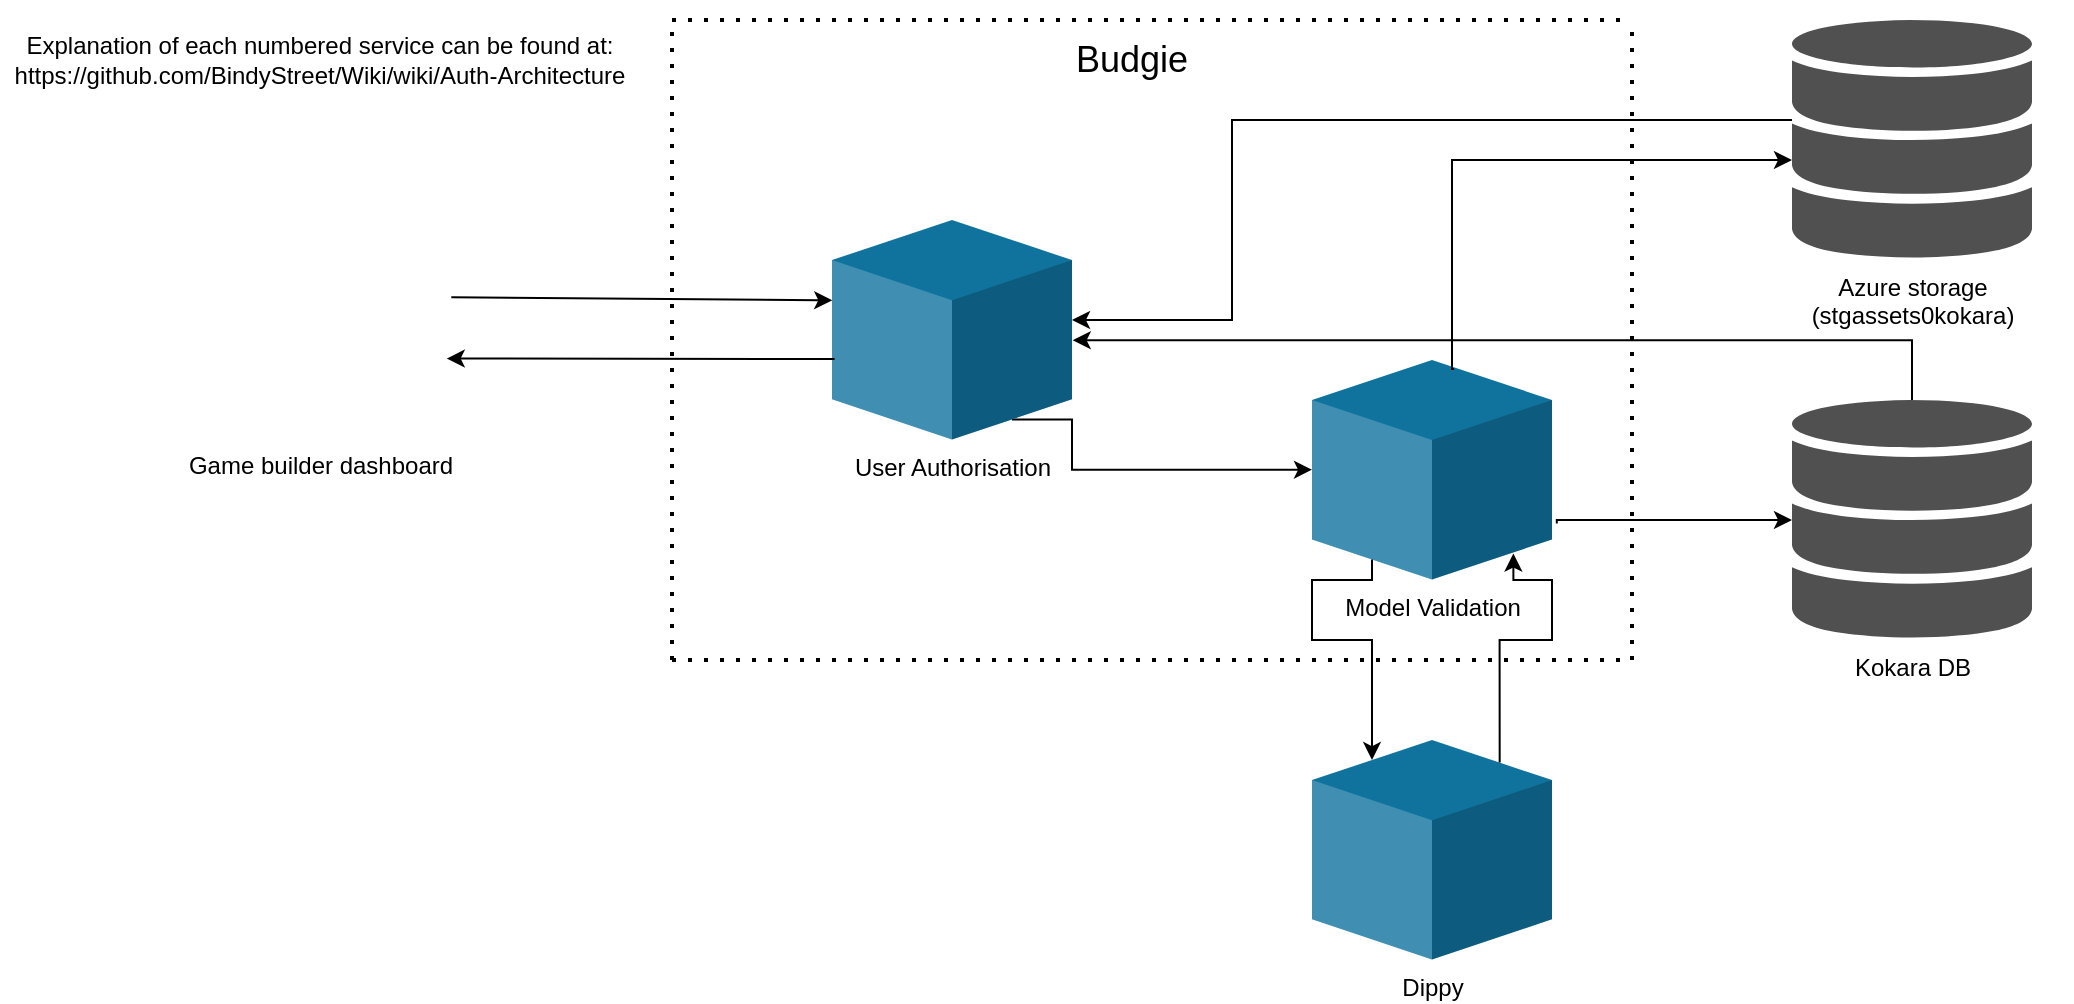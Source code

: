 <mxfile version="13.9.7" type="github">
  <diagram id="JN9SQGumUfse3FGNZzMo" name="Page-1">
    <mxGraphModel dx="1349" dy="663" grid="1" gridSize="10" guides="1" tooltips="1" connect="1" arrows="1" fold="1" page="1" pageScale="1" pageWidth="827" pageHeight="1169" math="0" shadow="0">
      <root>
        <mxCell id="0" />
        <mxCell id="1" parent="0" />
        <mxCell id="XRyb0xycZNulAZf5XCpH-14" value="Kokara DB" style="shadow=0;dashed=0;html=1;strokeColor=none;fillColor=#505050;labelPosition=center;verticalLabelPosition=bottom;verticalAlign=top;outlineConnect=0;align=center;shape=mxgraph.office.databases.database_mini_3;" vertex="1" parent="1">
          <mxGeometry x="1160" y="630" width="120" height="120" as="geometry" />
        </mxCell>
        <mxCell id="XRyb0xycZNulAZf5XCpH-36" value="" style="endArrow=classic;html=1;entryX=0.001;entryY=0.366;entryDx=0;entryDy=0;entryPerimeter=0;exitX=1.013;exitY=0.445;exitDx=0;exitDy=0;exitPerimeter=0;" edge="1" parent="1" target="XRyb0xycZNulAZf5XCpH-17">
          <mxGeometry width="50" height="50" relative="1" as="geometry">
            <mxPoint x="489.664" y="578.67" as="sourcePoint" />
            <mxPoint x="680" y="500" as="targetPoint" />
          </mxGeometry>
        </mxCell>
        <mxCell id="XRyb0xycZNulAZf5XCpH-68" value="" style="group" vertex="1" connectable="0" parent="1">
          <mxGeometry x="600" y="440" width="480" height="320" as="geometry" />
        </mxCell>
        <mxCell id="XRyb0xycZNulAZf5XCpH-31" value="" style="endArrow=none;dashed=1;html=1;dashPattern=1 3;strokeWidth=2;" edge="1" parent="XRyb0xycZNulAZf5XCpH-68">
          <mxGeometry width="36.923" height="45.714" as="geometry">
            <mxPoint y="320" as="sourcePoint" />
            <mxPoint as="targetPoint" />
          </mxGeometry>
        </mxCell>
        <mxCell id="XRyb0xycZNulAZf5XCpH-32" value="" style="endArrow=none;dashed=1;html=1;dashPattern=1 3;strokeWidth=2;" edge="1" parent="XRyb0xycZNulAZf5XCpH-68">
          <mxGeometry width="36.923" height="45.714" as="geometry">
            <mxPoint x="480" y="320" as="sourcePoint" />
            <mxPoint x="480" as="targetPoint" />
          </mxGeometry>
        </mxCell>
        <mxCell id="XRyb0xycZNulAZf5XCpH-33" value="" style="endArrow=none;dashed=1;html=1;dashPattern=1 3;strokeWidth=2;" edge="1" parent="XRyb0xycZNulAZf5XCpH-68">
          <mxGeometry width="36.923" height="45.714" as="geometry">
            <mxPoint as="sourcePoint" />
            <mxPoint x="480" as="targetPoint" />
          </mxGeometry>
        </mxCell>
        <mxCell id="XRyb0xycZNulAZf5XCpH-34" value="" style="endArrow=none;dashed=1;html=1;dashPattern=1 3;strokeWidth=2;" edge="1" parent="XRyb0xycZNulAZf5XCpH-68">
          <mxGeometry width="36.923" height="45.714" as="geometry">
            <mxPoint y="320" as="sourcePoint" />
            <mxPoint x="480" y="320" as="targetPoint" />
          </mxGeometry>
        </mxCell>
        <mxCell id="XRyb0xycZNulAZf5XCpH-69" value="&lt;font style=&quot;font-size: 18px&quot;&gt;Budgie&lt;/font&gt;" style="text;html=1;strokeColor=none;fillColor=none;align=center;verticalAlign=middle;whiteSpace=wrap;rounded=0;" vertex="1" parent="XRyb0xycZNulAZf5XCpH-68">
          <mxGeometry x="210" y="10" width="40" height="20" as="geometry" />
        </mxCell>
        <mxCell id="XRyb0xycZNulAZf5XCpH-81" style="edgeStyle=orthogonalEdgeStyle;rounded=0;orthogonalLoop=1;jettySize=auto;html=1;entryX=0;entryY=0;entryDx=0;entryDy=54.855;entryPerimeter=0;exitX=0;exitY=0;exitDx=90;exitDy=99.694;exitPerimeter=0;" edge="1" parent="XRyb0xycZNulAZf5XCpH-68" source="XRyb0xycZNulAZf5XCpH-17" target="XRyb0xycZNulAZf5XCpH-49">
          <mxGeometry relative="1" as="geometry">
            <mxPoint x="240" y="160" as="sourcePoint" />
            <mxPoint x="320" y="160" as="targetPoint" />
            <Array as="points">
              <mxPoint x="200" y="200" />
              <mxPoint x="200" y="225" />
            </Array>
          </mxGeometry>
        </mxCell>
        <mxCell id="XRyb0xycZNulAZf5XCpH-17" value="User Authorisation" style="verticalLabelPosition=bottom;verticalAlign=top;html=1;shape=mxgraph.infographic.shadedCube;isoAngle=10.53;fillColor=#10739E;strokeColor=none;" vertex="1" parent="XRyb0xycZNulAZf5XCpH-68">
          <mxGeometry x="80" y="100" width="120" height="109.71" as="geometry" />
        </mxCell>
        <mxCell id="XRyb0xycZNulAZf5XCpH-49" value="Model Validation" style="verticalLabelPosition=bottom;verticalAlign=top;html=1;shape=mxgraph.infographic.shadedCube;isoAngle=10.5;fillColor=#10739E;strokeColor=none;" vertex="1" parent="XRyb0xycZNulAZf5XCpH-68">
          <mxGeometry x="320" y="170" width="120" height="109.71" as="geometry" />
        </mxCell>
        <mxCell id="XRyb0xycZNulAZf5XCpH-103" value="" style="shape=image;html=1;verticalAlign=top;verticalLabelPosition=bottom;labelBackgroundColor=#ffffff;imageAspect=0;aspect=fixed;image=https://cdn3.iconfinder.com/data/icons/letters-and-numbers-1/32/number_2_blue-128.png" vertex="1" parent="XRyb0xycZNulAZf5XCpH-68">
          <mxGeometry x="130" y="80" width="20" height="20" as="geometry" />
        </mxCell>
        <mxCell id="XRyb0xycZNulAZf5XCpH-104" value="" style="shape=image;html=1;verticalAlign=top;verticalLabelPosition=bottom;labelBackgroundColor=#ffffff;imageAspect=0;aspect=fixed;image=https://cdn3.iconfinder.com/data/icons/letters-and-numbers-1/32/number_3_blue-128.png" vertex="1" parent="XRyb0xycZNulAZf5XCpH-68">
          <mxGeometry x="410" y="160" width="20" height="20" as="geometry" />
        </mxCell>
        <mxCell id="XRyb0xycZNulAZf5XCpH-78" value="" style="endArrow=classic;html=1;exitX=0.011;exitY=0.634;exitDx=0;exitDy=0;exitPerimeter=0;entryX=0.995;entryY=0.684;entryDx=0;entryDy=0;entryPerimeter=0;" edge="1" parent="1" source="XRyb0xycZNulAZf5XCpH-17">
          <mxGeometry x="10" y="10" width="37.5" height="50" as="geometry">
            <mxPoint x="808.152" y="591.607" as="sourcePoint" />
            <mxPoint x="487.36" y="609.262" as="targetPoint" />
          </mxGeometry>
        </mxCell>
        <mxCell id="XRyb0xycZNulAZf5XCpH-83" style="edgeStyle=orthogonalEdgeStyle;rounded=0;orthogonalLoop=1;jettySize=auto;html=1;exitX=1.02;exitY=0.745;exitDx=0;exitDy=0;exitPerimeter=0;" edge="1" parent="1" source="XRyb0xycZNulAZf5XCpH-49" target="XRyb0xycZNulAZf5XCpH-14">
          <mxGeometry relative="1" as="geometry">
            <Array as="points">
              <mxPoint x="1042" y="690" />
            </Array>
          </mxGeometry>
        </mxCell>
        <mxCell id="XRyb0xycZNulAZf5XCpH-84" style="edgeStyle=orthogonalEdgeStyle;rounded=0;orthogonalLoop=1;jettySize=auto;html=1;entryX=1.003;entryY=0.548;entryDx=0;entryDy=0;entryPerimeter=0;" edge="1" parent="1" source="XRyb0xycZNulAZf5XCpH-14" target="XRyb0xycZNulAZf5XCpH-17">
          <mxGeometry relative="1" as="geometry">
            <mxPoint x="1230" y="610" as="sourcePoint" />
            <mxPoint x="810" y="600" as="targetPoint" />
            <Array as="points">
              <mxPoint x="1220" y="600" />
            </Array>
          </mxGeometry>
        </mxCell>
        <mxCell id="XRyb0xycZNulAZf5XCpH-85" value="Azure storage&lt;br&gt;(stgassets0kokara)" style="shadow=0;dashed=0;html=1;strokeColor=none;fillColor=#505050;labelPosition=center;verticalLabelPosition=bottom;verticalAlign=top;outlineConnect=0;align=center;shape=mxgraph.office.databases.database_mini_3;" vertex="1" parent="1">
          <mxGeometry x="1160" y="440" width="120" height="120" as="geometry" />
        </mxCell>
        <mxCell id="XRyb0xycZNulAZf5XCpH-86" style="edgeStyle=orthogonalEdgeStyle;rounded=0;orthogonalLoop=1;jettySize=auto;html=1;exitX=0.592;exitY=0.041;exitDx=0;exitDy=0;exitPerimeter=0;" edge="1" parent="1" source="XRyb0xycZNulAZf5XCpH-49" target="XRyb0xycZNulAZf5XCpH-85">
          <mxGeometry relative="1" as="geometry">
            <mxPoint x="990" y="610" as="sourcePoint" />
            <mxPoint x="1170" y="570" as="targetPoint" />
            <Array as="points">
              <mxPoint x="990" y="615" />
              <mxPoint x="990" y="510" />
            </Array>
          </mxGeometry>
        </mxCell>
        <mxCell id="XRyb0xycZNulAZf5XCpH-87" style="edgeStyle=orthogonalEdgeStyle;rounded=0;orthogonalLoop=1;jettySize=auto;html=1;" edge="1" parent="1" source="XRyb0xycZNulAZf5XCpH-85">
          <mxGeometry relative="1" as="geometry">
            <mxPoint x="1170" y="680.034" as="sourcePoint" />
            <mxPoint x="800" y="590" as="targetPoint" />
            <Array as="points">
              <mxPoint x="880" y="490" />
              <mxPoint x="880" y="590" />
            </Array>
          </mxGeometry>
        </mxCell>
        <mxCell id="XRyb0xycZNulAZf5XCpH-89" value="Dippy&lt;br&gt;" style="verticalLabelPosition=bottom;verticalAlign=top;html=1;shape=mxgraph.infographic.shadedCube;isoAngle=10.53;fillColor=#10739E;strokeColor=none;" vertex="1" parent="1">
          <mxGeometry x="920" y="800" width="120" height="109.71" as="geometry" />
        </mxCell>
        <mxCell id="XRyb0xycZNulAZf5XCpH-91" style="edgeStyle=orthogonalEdgeStyle;rounded=0;orthogonalLoop=1;jettySize=auto;html=1;exitX=0;exitY=0;exitDx=30;exitDy=99.723;exitPerimeter=0;entryX=0;entryY=0;entryDx=30;entryDy=10.016;entryPerimeter=0;" edge="1" parent="1" source="XRyb0xycZNulAZf5XCpH-49" target="XRyb0xycZNulAZf5XCpH-89">
          <mxGeometry relative="1" as="geometry">
            <mxPoint x="1040" y="790.004" as="sourcePoint" />
            <mxPoint x="1190" y="790" as="targetPoint" />
            <Array as="points">
              <mxPoint x="950" y="720" />
              <mxPoint x="920" y="720" />
              <mxPoint x="920" y="750" />
              <mxPoint x="950" y="750" />
            </Array>
          </mxGeometry>
        </mxCell>
        <mxCell id="XRyb0xycZNulAZf5XCpH-92" style="edgeStyle=orthogonalEdgeStyle;rounded=0;orthogonalLoop=1;jettySize=auto;html=1;exitX=0.782;exitY=0.103;exitDx=0;exitDy=0;exitPerimeter=0;entryX=0.839;entryY=0.882;entryDx=0;entryDy=0;entryPerimeter=0;" edge="1" parent="1" source="XRyb0xycZNulAZf5XCpH-89" target="XRyb0xycZNulAZf5XCpH-49">
          <mxGeometry relative="1" as="geometry">
            <mxPoint x="960" y="719.723" as="sourcePoint" />
            <mxPoint x="960" y="820.016" as="targetPoint" />
            <Array as="points">
              <mxPoint x="1014" y="750" />
              <mxPoint x="1040" y="750" />
              <mxPoint x="1040" y="720" />
              <mxPoint x="1021" y="720" />
            </Array>
          </mxGeometry>
        </mxCell>
        <mxCell id="XRyb0xycZNulAZf5XCpH-96" value="Game builder dashboard" style="shape=image;html=1;verticalAlign=top;verticalLabelPosition=bottom;labelBackgroundColor=#ffffff;imageAspect=0;aspect=fixed;image=https://cdn0.iconfinder.com/data/icons/small-n-flat/24/678106-window-layout-128.png" vertex="1" parent="1">
          <mxGeometry x="360" y="521" width="128" height="128" as="geometry" />
        </mxCell>
        <mxCell id="XRyb0xycZNulAZf5XCpH-102" value="" style="shape=image;html=1;verticalAlign=top;verticalLabelPosition=bottom;labelBackgroundColor=#ffffff;imageAspect=0;aspect=fixed;image=https://cdn3.iconfinder.com/data/icons/letters-and-numbers-1/32/number_1_blue-128.png" vertex="1" parent="1">
          <mxGeometry x="414" y="510" width="20" height="20" as="geometry" />
        </mxCell>
        <mxCell id="XRyb0xycZNulAZf5XCpH-105" value="" style="shape=image;html=1;verticalAlign=top;verticalLabelPosition=bottom;labelBackgroundColor=#ffffff;imageAspect=0;aspect=fixed;image=https://cdn3.iconfinder.com/data/icons/letters-and-numbers-1/32/number_4_blue-128.png" vertex="1" parent="1">
          <mxGeometry x="1040" y="820" width="20" height="20" as="geometry" />
        </mxCell>
        <mxCell id="XRyb0xycZNulAZf5XCpH-106" value="" style="shape=image;html=1;verticalAlign=top;verticalLabelPosition=bottom;labelBackgroundColor=#ffffff;imageAspect=0;aspect=fixed;image=https://cdn3.iconfinder.com/data/icons/letters-and-numbers-1/32/number_5_blue-128.png" vertex="1" parent="1">
          <mxGeometry x="1280" y="460" width="20" height="20" as="geometry" />
        </mxCell>
        <mxCell id="XRyb0xycZNulAZf5XCpH-107" value="" style="shape=image;html=1;verticalAlign=top;verticalLabelPosition=bottom;labelBackgroundColor=#ffffff;imageAspect=0;aspect=fixed;image=https://cdn3.iconfinder.com/data/icons/letters-and-numbers-1/32/number_6_blue-128.png" vertex="1" parent="1">
          <mxGeometry x="1280" y="649" width="20" height="20" as="geometry" />
        </mxCell>
        <UserObject label="Explanation of each numbered service can be found at:&lt;br&gt;https://github.com/BindyStreet/Wiki/wiki/Auth-Architecture" link="https://github.com/BindyStreet/Wiki/wiki/Auth-Architecture" id="XRyb0xycZNulAZf5XCpH-108">
          <mxCell style="text;html=1;strokeColor=none;fillColor=none;align=center;verticalAlign=middle;whiteSpace=wrap;rounded=0;" vertex="1" parent="1">
            <mxGeometry x="264" y="430" width="320" height="60" as="geometry" />
          </mxCell>
        </UserObject>
      </root>
    </mxGraphModel>
  </diagram>
</mxfile>
